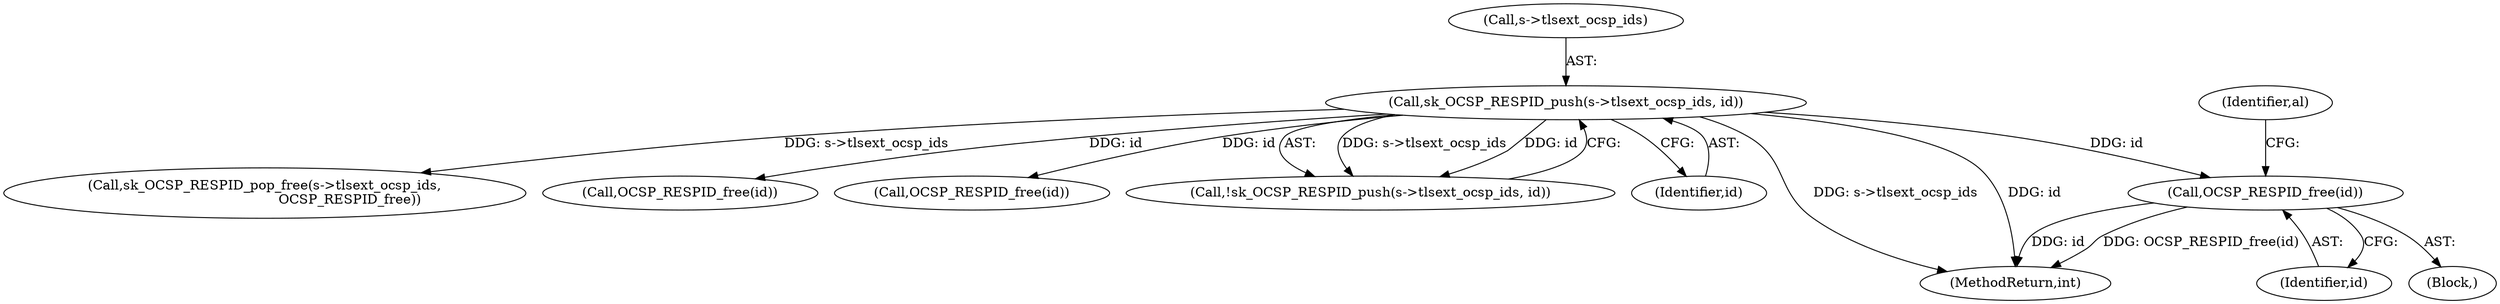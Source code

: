 digraph "0_openssl_2c0d295e26306e15a92eb23a84a1802005c1c137@API" {
"1001104" [label="(Call,OCSP_RESPID_free(id))"];
"1001098" [label="(Call,sk_OCSP_RESPID_push(s->tlsext_ocsp_ids, id))"];
"1001026" [label="(Call,sk_OCSP_RESPID_pop_free(s->tlsext_ocsp_ids,\n                                        OCSP_RESPID_free))"];
"1001093" [label="(Call,OCSP_RESPID_free(id))"];
"1001103" [label="(Block,)"];
"1001069" [label="(Call,OCSP_RESPID_free(id))"];
"1001099" [label="(Call,s->tlsext_ocsp_ids)"];
"1001104" [label="(Call,OCSP_RESPID_free(id))"];
"1001098" [label="(Call,sk_OCSP_RESPID_push(s->tlsext_ocsp_ids, id))"];
"1001097" [label="(Call,!sk_OCSP_RESPID_push(s->tlsext_ocsp_ids, id))"];
"1001108" [label="(Identifier,al)"];
"1001105" [label="(Identifier,id)"];
"1001102" [label="(Identifier,id)"];
"1001283" [label="(MethodReturn,int)"];
"1001104" -> "1001103"  [label="AST: "];
"1001104" -> "1001105"  [label="CFG: "];
"1001105" -> "1001104"  [label="AST: "];
"1001108" -> "1001104"  [label="CFG: "];
"1001104" -> "1001283"  [label="DDG: id"];
"1001104" -> "1001283"  [label="DDG: OCSP_RESPID_free(id)"];
"1001098" -> "1001104"  [label="DDG: id"];
"1001098" -> "1001097"  [label="AST: "];
"1001098" -> "1001102"  [label="CFG: "];
"1001099" -> "1001098"  [label="AST: "];
"1001102" -> "1001098"  [label="AST: "];
"1001097" -> "1001098"  [label="CFG: "];
"1001098" -> "1001283"  [label="DDG: s->tlsext_ocsp_ids"];
"1001098" -> "1001283"  [label="DDG: id"];
"1001098" -> "1001026"  [label="DDG: s->tlsext_ocsp_ids"];
"1001098" -> "1001069"  [label="DDG: id"];
"1001098" -> "1001093"  [label="DDG: id"];
"1001098" -> "1001097"  [label="DDG: s->tlsext_ocsp_ids"];
"1001098" -> "1001097"  [label="DDG: id"];
}
